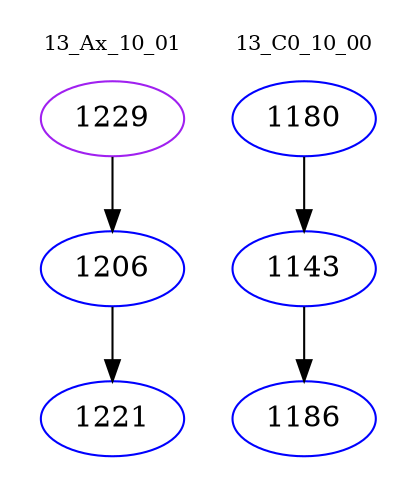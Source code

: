 digraph{
subgraph cluster_0 {
color = white
label = "13_Ax_10_01";
fontsize=10;
T0_1229 [label="1229", color="purple"]
T0_1229 -> T0_1206 [color="black"]
T0_1206 [label="1206", color="blue"]
T0_1206 -> T0_1221 [color="black"]
T0_1221 [label="1221", color="blue"]
}
subgraph cluster_1 {
color = white
label = "13_C0_10_00";
fontsize=10;
T1_1180 [label="1180", color="blue"]
T1_1180 -> T1_1143 [color="black"]
T1_1143 [label="1143", color="blue"]
T1_1143 -> T1_1186 [color="black"]
T1_1186 [label="1186", color="blue"]
}
}
